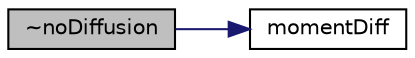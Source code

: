 digraph "~noDiffusion"
{
  bgcolor="transparent";
  edge [fontname="Helvetica",fontsize="10",labelfontname="Helvetica",labelfontsize="10"];
  node [fontname="Helvetica",fontsize="10",shape=record];
  rankdir="LR";
  Node1 [label="~noDiffusion",height=0.2,width=0.4,color="black", fillcolor="grey75", style="filled", fontcolor="black"];
  Node1 -> Node2 [color="midnightblue",fontsize="10",style="solid",fontname="Helvetica"];
  Node2 [label="momentDiff",height=0.2,width=0.4,color="black",URL="$a00048.html#a2607d470834fac9d39bfc0d92f89d41a",tooltip="Moments of the daughter distribution. "];
}
